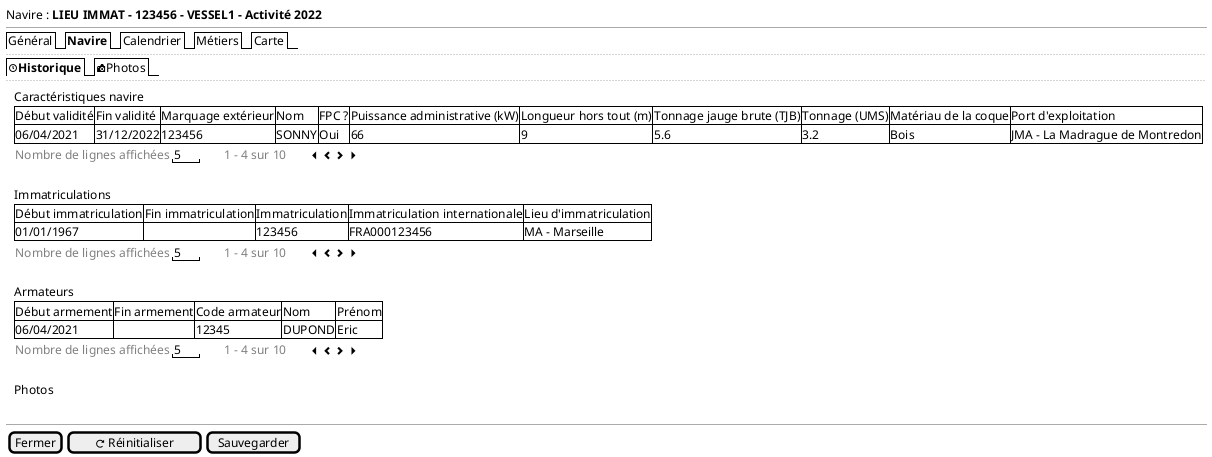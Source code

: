 @startsalt
{
  Navire : <b>LIEU IMMAT - 123456 - VESSEL1 - Activité 2022
  --
  {/ Général | <b>Navire | Calendrier | Métiers | Carte}
  ..
  {/ <&clock><b>Historique | <&camera-slr>Photos}
  ..
  {{

    {
    . | Caractéristiques navire
    . | {# Début validité | Fin validité | Marquage extérieur | Nom | FPC ? | Puissance administrative (kW) | Longueur hors tout (m) | Tonnage jauge brute (TJB) | Tonnage (UMS) | Matériau de la coque | Port d'exploitation
        06/04/2021 | 31/12/2022 | 123456 | SONNY | Oui | 66 | 9 | 5.6 | 3.2 | Bois | JMA - La Madrague de Montredon }
    . | { <font color=grey>Nombre de lignes affichées</font> |  " 5 "  | . | . | . | . | <font color=grey>1 - 4 sur 10 | . | . | . | . | <&caret-left> <&chevron-left> <&chevron-right> <&caret-right> }
    .

    . | Immatriculations
    . | {# Début immatriculation | Fin immatriculation | Immatriculation | Immatriculation internationale | Lieu d'immatriculation
       01/01/1967 | . | 123456 | FRA000123456 | MA - Marseille}
    . | { <font color=grey>Nombre de lignes affichées</font> |  " 5 "  | . | . | . | . | <font color=grey>1 - 4 sur 10 | . | . | . | . | <&caret-left> <&chevron-left> <&chevron-right> <&caret-right> }
    .
    . | Armateurs
    . | {# Début armement | Fin armement | Code armateur |  Nom | Prénom
        06/04/2021 | . | 12345 | DUPOND | Eric }
    . | { <font color=grey>Nombre de lignes affichées</font> |  " 5 "  | . | . | . | . | <font color=grey>1 - 4 sur 10 | . | . | . | . | <&caret-left> <&chevron-left> <&chevron-right> <&caret-right> }
    .
    . | Photos
    }
  }

}

  .
  --
  { [Fermer] | [<&reload> Réinitialiser] | [Sauvegarder] }
}
@endsalt